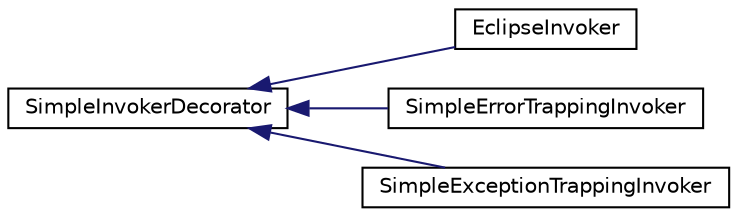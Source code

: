 digraph "Graphical Class Hierarchy"
{
  edge [fontname="Helvetica",fontsize="10",labelfontname="Helvetica",labelfontsize="10"];
  node [fontname="Helvetica",fontsize="10",shape=record];
  rankdir="LR";
  Node1 [label="SimpleInvokerDecorator",height=0.2,width=0.4,color="black", fillcolor="white", style="filled",URL="$class_simple_invoker_decorator.html"];
  Node1 -> Node2 [dir="back",color="midnightblue",fontsize="10",style="solid",fontname="Helvetica"];
  Node2 [label="EclipseInvoker",height=0.2,width=0.4,color="black", fillcolor="white", style="filled",URL="$class_eclipse_invoker.html"];
  Node1 -> Node3 [dir="back",color="midnightblue",fontsize="10",style="solid",fontname="Helvetica"];
  Node3 [label="SimpleErrorTrappingInvoker",height=0.2,width=0.4,color="black", fillcolor="white", style="filled",URL="$class_simple_error_trapping_invoker.html"];
  Node1 -> Node4 [dir="back",color="midnightblue",fontsize="10",style="solid",fontname="Helvetica"];
  Node4 [label="SimpleExceptionTrappingInvoker",height=0.2,width=0.4,color="black", fillcolor="white", style="filled",URL="$class_simple_exception_trapping_invoker.html"];
}
